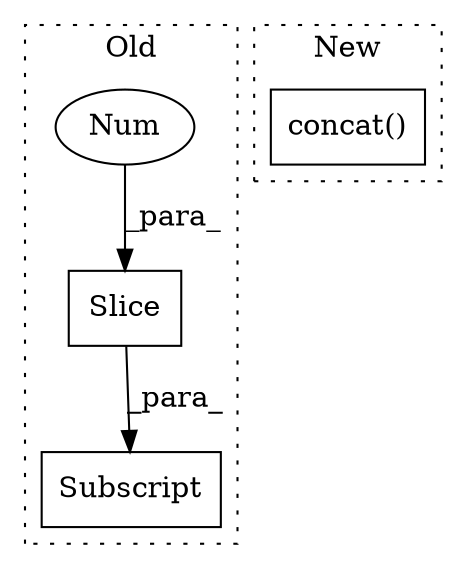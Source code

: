 digraph G {
subgraph cluster0 {
1 [label="Slice" a="80" s="6264" l="2" shape="box"];
3 [label="Num" a="76" s="6264" l="1" shape="ellipse"];
4 [label="Subscript" a="63" s="6255,0" l="12,0" shape="box"];
label = "Old";
style="dotted";
}
subgraph cluster1 {
2 [label="concat()" a="75" s="6387,6401" l="10,9" shape="box"];
label = "New";
style="dotted";
}
1 -> 4 [label="_para_"];
3 -> 1 [label="_para_"];
}